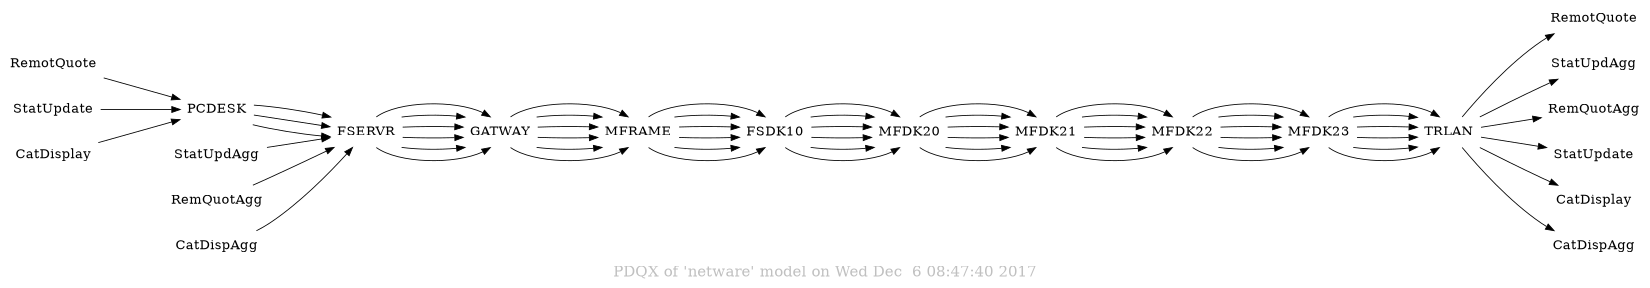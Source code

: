 /* Generated by pdqx.pl on Wed Dec  6 08:47:40 2017 */
/* Performance Dynamics Company, www.perfdynamics.com */
digraph G {
	graph [shape=none,label="PDQX of 'netware' model on Wed Dec  6 08:47:40 2017",labelloc=b,fontsize=18,fontcolor=gray];
	size="11,8";
	compound=true;
	ranksep=1.0;
	rankdir=LR;
	node [shape=plaintext, fontsize=16, label=""];
	src_RemotQuote[label=RemotQuote];
	snk_RemotQuote[label=RemotQuote];
	src_StatUpdAgg[label=StatUpdAgg];
	snk_StatUpdAgg[label=StatUpdAgg];
	src_RemQuotAgg[label=RemQuotAgg];
	snk_RemQuotAgg[label=RemQuotAgg];
	src_StatUpdate[label=StatUpdate];
	snk_StatUpdate[label=StatUpdate];
	src_CatDisplay[label=CatDisplay];
	snk_CatDisplay[label=CatDisplay];
	src_CatDispAgg[label=CatDispAgg];
	snk_CatDispAgg[label=CatDispAgg];
	PCDESK [shape=none, label=PCDESK, image="images/node-single.png"];
	FSERVR [shape=none, label=FSERVR, image="images/node-single.png"];
	GATWAY [shape=none, label=GATWAY, image="images/node-single.png"];
	MFRAME [shape=none, label=MFRAME, image="images/node-single.png"];
	FSDK10 [shape=none, label=FSDK10, image="images/node-single.png"];
	MFDK20 [shape=none, label=MFDK20, image="images/node-single.png"];
	MFDK21 [shape=none, label=MFDK21, image="images/node-single.png"];
	MFDK22 [shape=none, label=MFDK22, image="images/node-single.png"];
	MFDK23 [shape=none, label=MFDK23, image="images/node-single.png"];
	TRLAN [shape=none, label=TRLAN, image="images/node-single.png"];
	FSERVR [shape=none, label=FSERVR, image="images/node-single.png"];
	GATWAY [shape=none, label=GATWAY, image="images/node-single.png"];
	MFRAME [shape=none, label=MFRAME, image="images/node-single.png"];
	FSDK10 [shape=none, label=FSDK10, image="images/node-single.png"];
	MFDK20 [shape=none, label=MFDK20, image="images/node-single.png"];
	MFDK21 [shape=none, label=MFDK21, image="images/node-single.png"];
	MFDK22 [shape=none, label=MFDK22, image="images/node-single.png"];
	MFDK23 [shape=none, label=MFDK23, image="images/node-single.png"];
	TRLAN [shape=none, label=TRLAN, image="images/node-single.png"];
	FSERVR [shape=none, label=FSERVR, image="images/node-single.png"];
	GATWAY [shape=none, label=GATWAY, image="images/node-single.png"];
	MFRAME [shape=none, label=MFRAME, image="images/node-single.png"];
	FSDK10 [shape=none, label=FSDK10, image="images/node-single.png"];
	MFDK20 [shape=none, label=MFDK20, image="images/node-single.png"];
	MFDK21 [shape=none, label=MFDK21, image="images/node-single.png"];
	MFDK22 [shape=none, label=MFDK22, image="images/node-single.png"];
	MFDK23 [shape=none, label=MFDK23, image="images/node-single.png"];
	TRLAN [shape=none, label=TRLAN, image="images/node-single.png"];
	PCDESK [shape=none, label=PCDESK, image="images/node-single.png"];
	FSERVR [shape=none, label=FSERVR, image="images/node-single.png"];
	GATWAY [shape=none, label=GATWAY, image="images/node-single.png"];
	MFRAME [shape=none, label=MFRAME, image="images/node-single.png"];
	FSDK10 [shape=none, label=FSDK10, image="images/node-single.png"];
	MFDK20 [shape=none, label=MFDK20, image="images/node-single.png"];
	MFDK21 [shape=none, label=MFDK21, image="images/node-single.png"];
	MFDK22 [shape=none, label=MFDK22, image="images/node-single.png"];
	MFDK23 [shape=none, label=MFDK23, image="images/node-single.png"];
	TRLAN [shape=none, label=TRLAN, image="images/node-single.png"];
	PCDESK [shape=none, label=PCDESK, image="images/node-single.png"];
	FSERVR [shape=none, label=FSERVR, image="images/node-single.png"];
	GATWAY [shape=none, label=GATWAY, image="images/node-single.png"];
	MFRAME [shape=none, label=MFRAME, image="images/node-single.png"];
	FSDK10 [shape=none, label=FSDK10, image="images/node-single.png"];
	MFDK20 [shape=none, label=MFDK20, image="images/node-single.png"];
	MFDK21 [shape=none, label=MFDK21, image="images/node-single.png"];
	MFDK22 [shape=none, label=MFDK22, image="images/node-single.png"];
	MFDK23 [shape=none, label=MFDK23, image="images/node-single.png"];
	TRLAN [shape=none, label=TRLAN, image="images/node-single.png"];
	FSERVR [shape=none, label=FSERVR, image="images/node-single.png"];
	GATWAY [shape=none, label=GATWAY, image="images/node-single.png"];
	MFRAME [shape=none, label=MFRAME, image="images/node-single.png"];
	FSDK10 [shape=none, label=FSDK10, image="images/node-single.png"];
	MFDK20 [shape=none, label=MFDK20, image="images/node-single.png"];
	MFDK21 [shape=none, label=MFDK21, image="images/node-single.png"];
	MFDK22 [shape=none, label=MFDK22, image="images/node-single.png"];
	MFDK23 [shape=none, label=MFDK23, image="images/node-single.png"];
	TRLAN [shape=none, label=TRLAN, image="images/node-single.png"];
	src_RemotQuote -> PCDESK -> FSERVR -> GATWAY -> MFRAME -> FSDK10 -> MFDK20 -> MFDK21 -> MFDK22 -> MFDK23 -> TRLAN -> snk_RemotQuote;
	src_StatUpdAgg -> FSERVR -> GATWAY -> MFRAME -> FSDK10 -> MFDK20 -> MFDK21 -> MFDK22 -> MFDK23 -> TRLAN -> snk_StatUpdAgg;
	src_RemQuotAgg -> FSERVR -> GATWAY -> MFRAME -> FSDK10 -> MFDK20 -> MFDK21 -> MFDK22 -> MFDK23 -> TRLAN -> snk_RemQuotAgg;
	src_StatUpdate -> PCDESK -> FSERVR -> GATWAY -> MFRAME -> FSDK10 -> MFDK20 -> MFDK21 -> MFDK22 -> MFDK23 -> TRLAN -> snk_StatUpdate;
	src_CatDisplay -> PCDESK -> FSERVR -> GATWAY -> MFRAME -> FSDK10 -> MFDK20 -> MFDK21 -> MFDK22 -> MFDK23 -> TRLAN -> snk_CatDisplay;
	src_CatDispAgg -> FSERVR -> GATWAY -> MFRAME -> FSDK10 -> MFDK20 -> MFDK21 -> MFDK22 -> MFDK23 -> TRLAN -> snk_CatDispAgg;
}
